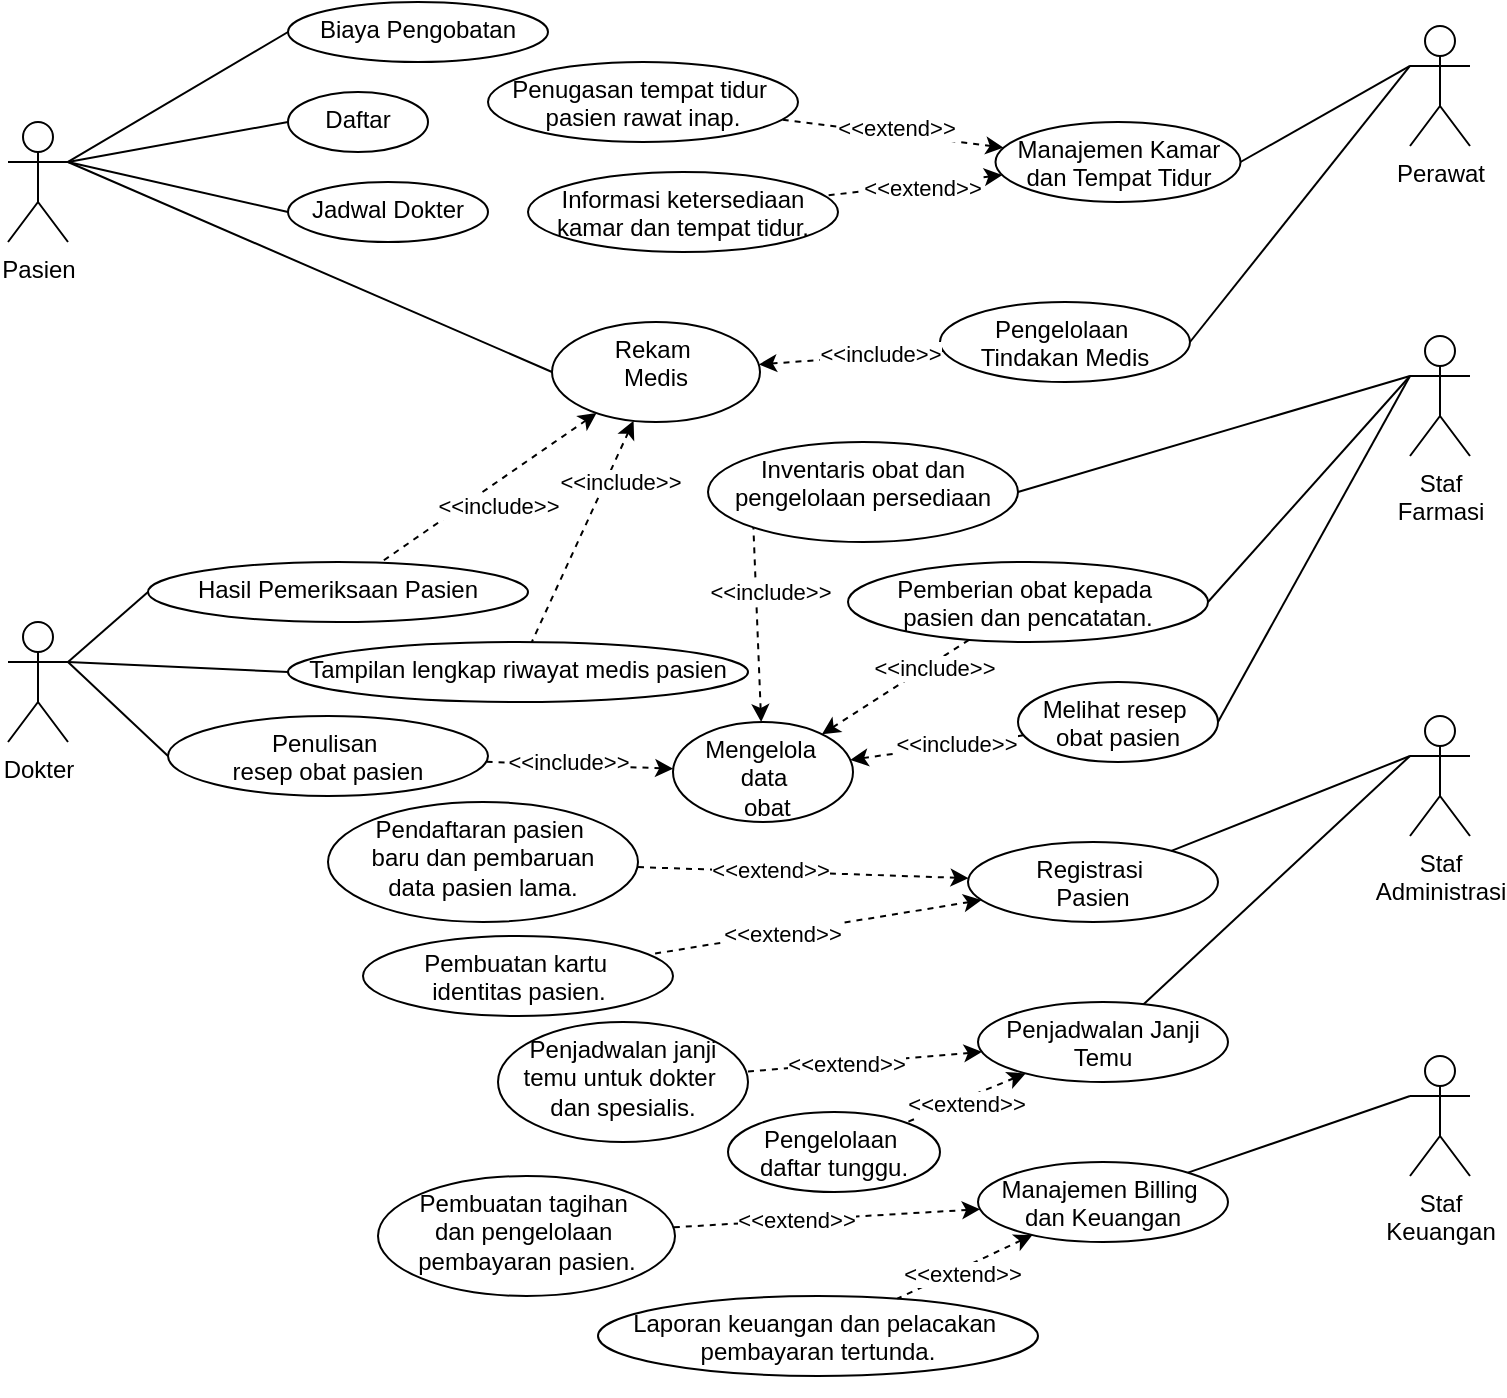 <mxfile>
    <diagram id="4DjcE3TNSECqQmiv6cZa" name="Page-1">
        <mxGraphModel dx="746" dy="563" grid="1" gridSize="10" guides="1" tooltips="1" connect="1" arrows="1" fold="1" page="1" pageScale="1" pageWidth="850" pageHeight="1100" math="0" shadow="0">
            <root>
                <mxCell id="0"/>
                <mxCell id="1" parent="0"/>
                <mxCell id="2" value="" style="rounded=0;orthogonalLoop=1;jettySize=auto;html=1;endArrow=none;endFill=0;entryX=0;entryY=0.5;entryDx=0;entryDy=0;" edge="1" parent="1" target="4">
                    <mxGeometry relative="1" as="geometry">
                        <mxPoint x="75" y="89" as="sourcePoint"/>
                    </mxGeometry>
                </mxCell>
                <mxCell id="3" value="Pasien" style="shape=umlActor;verticalLabelPosition=bottom;verticalAlign=top;html=1;outlineConnect=0;" vertex="1" parent="1">
                    <mxGeometry x="45" y="69" width="30" height="60" as="geometry"/>
                </mxCell>
                <mxCell id="4" value="Daftar" style="ellipse;whiteSpace=wrap;html=1;verticalAlign=top;" vertex="1" parent="1">
                    <mxGeometry x="185" y="54" width="70" height="30" as="geometry"/>
                </mxCell>
                <mxCell id="5" value="Jadwal Dokter" style="ellipse;whiteSpace=wrap;html=1;verticalAlign=top;" vertex="1" parent="1">
                    <mxGeometry x="185" y="99" width="100" height="30" as="geometry"/>
                </mxCell>
                <mxCell id="6" value="" style="rounded=0;orthogonalLoop=1;jettySize=auto;html=1;endArrow=none;endFill=0;entryX=0;entryY=0.5;entryDx=0;entryDy=0;exitX=1;exitY=0.333;exitDx=0;exitDy=0;exitPerimeter=0;" edge="1" parent="1" source="3" target="5">
                    <mxGeometry relative="1" as="geometry">
                        <mxPoint x="85" y="105" as="sourcePoint"/>
                        <mxPoint x="195" y="74" as="targetPoint"/>
                    </mxGeometry>
                </mxCell>
                <mxCell id="7" value="Biaya Pengobatan" style="ellipse;whiteSpace=wrap;html=1;verticalAlign=top;" vertex="1" parent="1">
                    <mxGeometry x="185" y="9" width="130" height="30" as="geometry"/>
                </mxCell>
                <mxCell id="8" value="Rekam&amp;nbsp;&lt;div&gt;Medis&lt;/div&gt;" style="ellipse;whiteSpace=wrap;html=1;verticalAlign=top;" vertex="1" parent="1">
                    <mxGeometry x="317" y="169" width="104" height="50" as="geometry"/>
                </mxCell>
                <mxCell id="9" value="" style="rounded=0;orthogonalLoop=1;jettySize=auto;html=1;endArrow=none;endFill=0;entryX=0;entryY=0.5;entryDx=0;entryDy=0;exitX=1;exitY=0.333;exitDx=0;exitDy=0;exitPerimeter=0;" edge="1" parent="1" source="3" target="7">
                    <mxGeometry relative="1" as="geometry">
                        <mxPoint x="85" y="111" as="sourcePoint"/>
                        <mxPoint x="195" y="124" as="targetPoint"/>
                    </mxGeometry>
                </mxCell>
                <mxCell id="10" value="" style="rounded=0;orthogonalLoop=1;jettySize=auto;html=1;endArrow=none;endFill=0;entryX=0;entryY=0.5;entryDx=0;entryDy=0;exitX=1;exitY=0.333;exitDx=0;exitDy=0;exitPerimeter=0;" edge="1" parent="1" source="3" target="8">
                    <mxGeometry relative="1" as="geometry">
                        <mxPoint x="95" y="121" as="sourcePoint"/>
                        <mxPoint x="205" y="134" as="targetPoint"/>
                    </mxGeometry>
                </mxCell>
                <mxCell id="11" value="Dokter" style="shape=umlActor;verticalLabelPosition=bottom;verticalAlign=top;html=1;outlineConnect=0;" vertex="1" parent="1">
                    <mxGeometry x="45" y="319" width="30" height="60" as="geometry"/>
                </mxCell>
                <mxCell id="12" value="" style="rounded=0;orthogonalLoop=1;jettySize=auto;html=1;endArrow=none;endFill=0;entryX=1;entryY=0.333;entryDx=0;entryDy=0;entryPerimeter=0;exitX=0;exitY=0.5;exitDx=0;exitDy=0;" edge="1" parent="1" source="20" target="11">
                    <mxGeometry relative="1" as="geometry">
                        <mxPoint x="85" y="105" as="sourcePoint"/>
                        <mxPoint x="195" y="74" as="targetPoint"/>
                    </mxGeometry>
                </mxCell>
                <mxCell id="13" value="Mengelola&amp;nbsp;&lt;div&gt;data&lt;/div&gt;&lt;div&gt;&amp;nbsp;obat&lt;/div&gt;" style="ellipse;whiteSpace=wrap;html=1;verticalAlign=top;" vertex="1" parent="1">
                    <mxGeometry x="377.5" y="369" width="90" height="50" as="geometry"/>
                </mxCell>
                <mxCell id="14" value="" style="rounded=0;orthogonalLoop=1;jettySize=auto;html=1;endArrow=none;endFill=0;entryX=1;entryY=0.333;entryDx=0;entryDy=0;entryPerimeter=0;exitX=0;exitY=0.5;exitDx=0;exitDy=0;" edge="1" parent="1" source="28" target="11">
                    <mxGeometry relative="1" as="geometry">
                        <mxPoint x="350" y="274" as="sourcePoint"/>
                        <mxPoint x="675" y="164" as="targetPoint"/>
                    </mxGeometry>
                </mxCell>
                <mxCell id="15" value="Perawat" style="shape=umlActor;verticalLabelPosition=bottom;verticalAlign=top;html=1;outlineConnect=0;" vertex="1" parent="1">
                    <mxGeometry x="746" y="21" width="30" height="60" as="geometry"/>
                </mxCell>
                <mxCell id="16" value="" style="rounded=0;orthogonalLoop=1;jettySize=auto;html=1;endArrow=none;endFill=0;entryX=0;entryY=0.333;entryDx=0;entryDy=0;entryPerimeter=0;exitX=1;exitY=0.5;exitDx=0;exitDy=0;" edge="1" parent="1" source="17" target="15">
                    <mxGeometry relative="1" as="geometry">
                        <mxPoint x="217" y="234" as="sourcePoint"/>
                        <mxPoint x="85" y="349" as="targetPoint"/>
                    </mxGeometry>
                </mxCell>
                <mxCell id="17" value="Pengelolaan&amp;nbsp;&lt;div&gt;Tindakan Medis&lt;/div&gt;" style="ellipse;whiteSpace=wrap;html=1;verticalAlign=top;" vertex="1" parent="1">
                    <mxGeometry x="511" y="159" width="125" height="40" as="geometry"/>
                </mxCell>
                <mxCell id="18" value="" style="rounded=0;orthogonalLoop=1;jettySize=auto;html=1;endArrow=none;endFill=0;startArrow=classic;startFill=1;dashed=1;" edge="1" parent="1" source="8" target="17">
                    <mxGeometry relative="1" as="geometry">
                        <mxPoint x="350" y="274" as="sourcePoint"/>
                        <mxPoint x="605" y="114" as="targetPoint"/>
                    </mxGeometry>
                </mxCell>
                <mxCell id="19" value="&amp;lt;&amp;lt;include&amp;gt;&amp;gt;" style="edgeLabel;html=1;align=center;verticalAlign=middle;resizable=0;points=[];" vertex="1" connectable="0" parent="18">
                    <mxGeometry x="0.305" y="1" relative="1" as="geometry">
                        <mxPoint as="offset"/>
                    </mxGeometry>
                </mxCell>
                <mxCell id="20" value="Hasil Pemeriksaan Pasien" style="ellipse;whiteSpace=wrap;html=1;verticalAlign=top;" vertex="1" parent="1">
                    <mxGeometry x="115" y="289" width="190" height="30" as="geometry"/>
                </mxCell>
                <mxCell id="21" value="" style="rounded=0;orthogonalLoop=1;jettySize=auto;html=1;endArrow=none;endFill=0;startArrow=classic;startFill=1;dashed=1;" edge="1" parent="1" source="8" target="20">
                    <mxGeometry relative="1" as="geometry">
                        <mxPoint x="300" y="210" as="sourcePoint"/>
                        <mxPoint x="464" y="126" as="targetPoint"/>
                    </mxGeometry>
                </mxCell>
                <mxCell id="22" value="&amp;lt;&amp;lt;include&amp;gt;&amp;gt;" style="edgeLabel;html=1;align=center;verticalAlign=middle;resizable=0;points=[];" vertex="1" connectable="0" parent="21">
                    <mxGeometry x="0.305" y="1" relative="1" as="geometry">
                        <mxPoint x="21" y="-4" as="offset"/>
                    </mxGeometry>
                </mxCell>
                <mxCell id="23" value="Tampilan lengkap riwayat medis pasien" style="ellipse;whiteSpace=wrap;html=1;verticalAlign=top;" vertex="1" parent="1">
                    <mxGeometry x="185" y="329" width="230" height="30" as="geometry"/>
                </mxCell>
                <mxCell id="24" value="" style="rounded=0;orthogonalLoop=1;jettySize=auto;html=1;endArrow=none;endFill=0;startArrow=classic;startFill=1;dashed=1;" edge="1" parent="1" source="8" target="23">
                    <mxGeometry relative="1" as="geometry">
                        <mxPoint x="285" y="284" as="sourcePoint"/>
                        <mxPoint x="262" y="329" as="targetPoint"/>
                    </mxGeometry>
                </mxCell>
                <mxCell id="25" value="&amp;lt;&amp;lt;include&amp;gt;&amp;gt;" style="edgeLabel;html=1;align=center;verticalAlign=middle;resizable=0;points=[];" vertex="1" connectable="0" parent="24">
                    <mxGeometry x="0.305" y="1" relative="1" as="geometry">
                        <mxPoint x="25" y="-42" as="offset"/>
                    </mxGeometry>
                </mxCell>
                <mxCell id="26" value="" style="rounded=0;orthogonalLoop=1;jettySize=auto;html=1;endArrow=none;endFill=0;exitX=0;exitY=0.5;exitDx=0;exitDy=0;entryX=1;entryY=0.333;entryDx=0;entryDy=0;entryPerimeter=0;" edge="1" parent="1" source="23" target="11">
                    <mxGeometry relative="1" as="geometry">
                        <mxPoint x="125" y="314" as="sourcePoint"/>
                        <mxPoint x="85" y="349" as="targetPoint"/>
                    </mxGeometry>
                </mxCell>
                <mxCell id="27" value="" style="rounded=0;orthogonalLoop=1;jettySize=auto;html=1;endArrow=none;endFill=0;entryX=0;entryY=0.333;entryDx=0;entryDy=0;entryPerimeter=0;exitX=1;exitY=0.5;exitDx=0;exitDy=0;" edge="1" parent="1" source="34" target="33">
                    <mxGeometry relative="1" as="geometry">
                        <mxPoint x="559" y="112" as="sourcePoint"/>
                        <mxPoint x="605" y="114" as="targetPoint"/>
                    </mxGeometry>
                </mxCell>
                <mxCell id="28" value="Penulisan&amp;nbsp;&lt;div&gt;&lt;span style=&quot;background-color: initial;&quot;&gt;resep obat pasien&lt;/span&gt;&lt;/div&gt;" style="ellipse;whiteSpace=wrap;html=1;verticalAlign=top;" vertex="1" parent="1">
                    <mxGeometry x="125" y="366" width="160" height="40" as="geometry"/>
                </mxCell>
                <mxCell id="29" value="" style="rounded=0;orthogonalLoop=1;jettySize=auto;html=1;endArrow=none;endFill=0;startArrow=classic;startFill=1;dashed=1;" edge="1" parent="1" source="13" target="28">
                    <mxGeometry relative="1" as="geometry">
                        <mxPoint x="371" y="239" as="sourcePoint"/>
                        <mxPoint x="318" y="339" as="targetPoint"/>
                    </mxGeometry>
                </mxCell>
                <mxCell id="30" value="&amp;lt;&amp;lt;include&amp;gt;&amp;gt;" style="edgeLabel;html=1;align=center;verticalAlign=middle;resizable=0;points=[];" vertex="1" connectable="0" parent="29">
                    <mxGeometry x="0.305" y="1" relative="1" as="geometry">
                        <mxPoint x="8" y="-2" as="offset"/>
                    </mxGeometry>
                </mxCell>
                <mxCell id="31" value="Manajemen Kamar&lt;div&gt;&lt;div&gt;dan Tempat Tidur&lt;/div&gt;&lt;/div&gt;" style="ellipse;whiteSpace=wrap;html=1;verticalAlign=top;" vertex="1" parent="1">
                    <mxGeometry x="538.75" y="69" width="122.5" height="40" as="geometry"/>
                </mxCell>
                <mxCell id="32" value="" style="rounded=0;orthogonalLoop=1;jettySize=auto;html=1;endArrow=none;endFill=0;entryX=0;entryY=0.333;entryDx=0;entryDy=0;entryPerimeter=0;exitX=1;exitY=0.5;exitDx=0;exitDy=0;" edge="1" parent="1" source="31" target="15">
                    <mxGeometry relative="1" as="geometry">
                        <mxPoint x="559" y="112" as="sourcePoint"/>
                        <mxPoint x="605" y="114" as="targetPoint"/>
                    </mxGeometry>
                </mxCell>
                <mxCell id="33" value="Staf&lt;br&gt;Farmasi" style="shape=umlActor;verticalLabelPosition=bottom;verticalAlign=top;html=1;outlineConnect=0;" vertex="1" parent="1">
                    <mxGeometry x="746" y="176" width="30" height="60" as="geometry"/>
                </mxCell>
                <mxCell id="34" value="Inventaris obat dan&lt;div&gt;pengelolaan persediaan&lt;/div&gt;" style="ellipse;whiteSpace=wrap;html=1;verticalAlign=top;" vertex="1" parent="1">
                    <mxGeometry x="395" y="229" width="155" height="50" as="geometry"/>
                </mxCell>
                <mxCell id="35" value="Pemberian obat kepada&amp;nbsp;&lt;div&gt;pasien dan pencatatan.&lt;/div&gt;" style="ellipse;whiteSpace=wrap;html=1;verticalAlign=top;" vertex="1" parent="1">
                    <mxGeometry x="465" y="289" width="180" height="40" as="geometry"/>
                </mxCell>
                <mxCell id="36" value="" style="rounded=0;orthogonalLoop=1;jettySize=auto;html=1;endArrow=none;endFill=0;entryX=0;entryY=0.333;entryDx=0;entryDy=0;entryPerimeter=0;exitX=1;exitY=0.5;exitDx=0;exitDy=0;" edge="1" parent="1" source="35" target="33">
                    <mxGeometry relative="1" as="geometry">
                        <mxPoint x="630" y="244" as="sourcePoint"/>
                        <mxPoint x="735" y="269" as="targetPoint"/>
                    </mxGeometry>
                </mxCell>
                <mxCell id="37" value="" style="rounded=0;orthogonalLoop=1;jettySize=auto;html=1;endArrow=none;endFill=0;startArrow=classic;startFill=1;dashed=1;entryX=0;entryY=1;entryDx=0;entryDy=0;" edge="1" parent="1" source="13" target="34">
                    <mxGeometry relative="1" as="geometry">
                        <mxPoint x="405" y="410" as="sourcePoint"/>
                        <mxPoint x="288" y="400" as="targetPoint"/>
                    </mxGeometry>
                </mxCell>
                <mxCell id="38" value="&amp;lt;&amp;lt;include&amp;gt;&amp;gt;" style="edgeLabel;html=1;align=center;verticalAlign=middle;resizable=0;points=[];" vertex="1" connectable="0" parent="37">
                    <mxGeometry x="0.305" y="1" relative="1" as="geometry">
                        <mxPoint x="8" y="-2" as="offset"/>
                    </mxGeometry>
                </mxCell>
                <mxCell id="39" value="" style="rounded=0;orthogonalLoop=1;jettySize=auto;html=1;endArrow=none;endFill=0;startArrow=classic;startFill=1;dashed=1;" edge="1" parent="1" source="13" target="35">
                    <mxGeometry relative="1" as="geometry">
                        <mxPoint x="415" y="420" as="sourcePoint"/>
                        <mxPoint x="298" y="410" as="targetPoint"/>
                    </mxGeometry>
                </mxCell>
                <mxCell id="40" value="&amp;lt;&amp;lt;include&amp;gt;&amp;gt;" style="edgeLabel;html=1;align=center;verticalAlign=middle;resizable=0;points=[];" vertex="1" connectable="0" parent="39">
                    <mxGeometry x="0.305" y="1" relative="1" as="geometry">
                        <mxPoint x="8" y="-2" as="offset"/>
                    </mxGeometry>
                </mxCell>
                <mxCell id="41" value="Staf&lt;div&gt;Administrasi&lt;/div&gt;" style="shape=umlActor;verticalLabelPosition=bottom;verticalAlign=top;html=1;outlineConnect=0;" vertex="1" parent="1">
                    <mxGeometry x="746" y="366" width="30" height="60" as="geometry"/>
                </mxCell>
                <mxCell id="42" value="Registrasi&amp;nbsp;&lt;div&gt;Pasien&lt;/div&gt;" style="ellipse;whiteSpace=wrap;html=1;verticalAlign=top;" vertex="1" parent="1">
                    <mxGeometry x="525" y="429" width="125" height="40" as="geometry"/>
                </mxCell>
                <mxCell id="43" value="" style="rounded=0;orthogonalLoop=1;jettySize=auto;html=1;endArrow=none;endFill=0;startArrow=classic;startFill=1;dashed=1;" edge="1" parent="1" source="42" target="45">
                    <mxGeometry relative="1" as="geometry">
                        <mxPoint x="475" y="393" as="sourcePoint"/>
                        <mxPoint x="383.18" y="477.317" as="targetPoint"/>
                    </mxGeometry>
                </mxCell>
                <mxCell id="44" value="&amp;lt;&amp;lt;extend&amp;gt;&amp;gt;" style="edgeLabel;html=1;align=center;verticalAlign=middle;resizable=0;points=[];" vertex="1" connectable="0" parent="43">
                    <mxGeometry x="0.305" y="1" relative="1" as="geometry">
                        <mxPoint x="8" y="-2" as="offset"/>
                    </mxGeometry>
                </mxCell>
                <mxCell id="45" value="Pendaftaran pasien&amp;nbsp;&lt;div&gt;baru dan pembaruan&lt;/div&gt;&lt;div&gt;data pasien lama.&lt;/div&gt;" style="ellipse;whiteSpace=wrap;html=1;verticalAlign=top;" vertex="1" parent="1">
                    <mxGeometry x="205" y="409" width="155" height="60" as="geometry"/>
                </mxCell>
                <mxCell id="46" value="Pembuatan kartu&amp;nbsp;&lt;div&gt;identitas pasien.&lt;/div&gt;" style="ellipse;whiteSpace=wrap;html=1;verticalAlign=top;" vertex="1" parent="1">
                    <mxGeometry x="222.5" y="476" width="155" height="40" as="geometry"/>
                </mxCell>
                <mxCell id="47" value="" style="rounded=0;orthogonalLoop=1;jettySize=auto;html=1;endArrow=none;endFill=0;startArrow=classic;startFill=1;dashed=1;" edge="1" parent="1" source="42" target="46">
                    <mxGeometry relative="1" as="geometry">
                        <mxPoint x="539" y="466" as="sourcePoint"/>
                        <mxPoint x="436" y="480" as="targetPoint"/>
                    </mxGeometry>
                </mxCell>
                <mxCell id="48" value="&amp;lt;&amp;lt;extend&amp;gt;&amp;gt;" style="edgeLabel;html=1;align=center;verticalAlign=middle;resizable=0;points=[];" vertex="1" connectable="0" parent="47">
                    <mxGeometry x="0.305" y="1" relative="1" as="geometry">
                        <mxPoint x="8" y="-2" as="offset"/>
                    </mxGeometry>
                </mxCell>
                <mxCell id="49" value="" style="endArrow=none;html=1;rounded=0;entryX=0;entryY=0.333;entryDx=0;entryDy=0;entryPerimeter=0;" edge="1" parent="1" source="42" target="41">
                    <mxGeometry width="50" height="50" relative="1" as="geometry">
                        <mxPoint x="535" y="439" as="sourcePoint"/>
                        <mxPoint x="585" y="389" as="targetPoint"/>
                    </mxGeometry>
                </mxCell>
                <mxCell id="50" value="Penjadwalan Janji Temu" style="ellipse;whiteSpace=wrap;html=1;verticalAlign=top;" vertex="1" parent="1">
                    <mxGeometry x="530" y="509" width="125" height="40" as="geometry"/>
                </mxCell>
                <mxCell id="51" value="" style="endArrow=none;html=1;rounded=0;entryX=0;entryY=0.333;entryDx=0;entryDy=0;entryPerimeter=0;" edge="1" parent="1" source="50" target="41">
                    <mxGeometry width="50" height="50" relative="1" as="geometry">
                        <mxPoint x="660" y="459" as="sourcePoint"/>
                        <mxPoint x="695" y="459" as="targetPoint"/>
                    </mxGeometry>
                </mxCell>
                <mxCell id="52" value="Penjadwalan janji temu untuk dokter&amp;nbsp;&lt;div&gt;dan spesialis.&lt;/div&gt;" style="ellipse;whiteSpace=wrap;html=1;verticalAlign=top;" vertex="1" parent="1">
                    <mxGeometry x="290" y="519" width="125" height="60" as="geometry"/>
                </mxCell>
                <mxCell id="53" value="" style="rounded=0;orthogonalLoop=1;jettySize=auto;html=1;endArrow=none;endFill=0;startArrow=classic;startFill=1;dashed=1;" edge="1" parent="1" source="50" target="52">
                    <mxGeometry relative="1" as="geometry">
                        <mxPoint x="539" y="466" as="sourcePoint"/>
                        <mxPoint x="436" y="480" as="targetPoint"/>
                    </mxGeometry>
                </mxCell>
                <mxCell id="54" value="&amp;lt;&amp;lt;extend&amp;gt;&amp;gt;" style="edgeLabel;html=1;align=center;verticalAlign=middle;resizable=0;points=[];" vertex="1" connectable="0" parent="53">
                    <mxGeometry x="0.305" y="1" relative="1" as="geometry">
                        <mxPoint x="8" y="-2" as="offset"/>
                    </mxGeometry>
                </mxCell>
                <mxCell id="55" value="Pengelolaan&amp;nbsp;&lt;div&gt;daftar tunggu.&lt;br&gt;&lt;/div&gt;" style="ellipse;whiteSpace=wrap;html=1;verticalAlign=top;" vertex="1" parent="1">
                    <mxGeometry x="405" y="564" width="106" height="40" as="geometry"/>
                </mxCell>
                <mxCell id="56" value="" style="rounded=0;orthogonalLoop=1;jettySize=auto;html=1;endArrow=none;endFill=0;startArrow=classic;startFill=1;dashed=1;" edge="1" parent="1" source="50" target="55">
                    <mxGeometry relative="1" as="geometry">
                        <mxPoint x="542" y="544" as="sourcePoint"/>
                        <mxPoint x="424" y="554" as="targetPoint"/>
                    </mxGeometry>
                </mxCell>
                <mxCell id="57" value="&amp;lt;&amp;lt;extend&amp;gt;&amp;gt;" style="edgeLabel;html=1;align=center;verticalAlign=middle;resizable=0;points=[];" vertex="1" connectable="0" parent="56">
                    <mxGeometry x="0.305" y="1" relative="1" as="geometry">
                        <mxPoint x="8" y="-2" as="offset"/>
                    </mxGeometry>
                </mxCell>
                <mxCell id="58" value="Staf&lt;div&gt;Keuangan&lt;/div&gt;" style="shape=umlActor;verticalLabelPosition=bottom;verticalAlign=top;html=1;outlineConnect=0;" vertex="1" parent="1">
                    <mxGeometry x="746" y="536" width="30" height="60" as="geometry"/>
                </mxCell>
                <mxCell id="59" value="Manajemen Billing&amp;nbsp;&lt;div&gt;dan Keuangan&lt;/div&gt;" style="ellipse;whiteSpace=wrap;html=1;verticalAlign=top;" vertex="1" parent="1">
                    <mxGeometry x="530" y="589" width="125" height="40" as="geometry"/>
                </mxCell>
                <mxCell id="60" value="" style="endArrow=none;html=1;rounded=0;entryX=0;entryY=0.333;entryDx=0;entryDy=0;entryPerimeter=0;" edge="1" parent="1" source="59" target="58">
                    <mxGeometry width="50" height="50" relative="1" as="geometry">
                        <mxPoint x="624" y="520" as="sourcePoint"/>
                        <mxPoint x="695" y="459" as="targetPoint"/>
                    </mxGeometry>
                </mxCell>
                <mxCell id="61" value="Pembuatan tagihan&amp;nbsp;&lt;div&gt;dan pengelolaan&amp;nbsp;&lt;div&gt;pembayaran pasien.&lt;br&gt;&lt;/div&gt;&lt;/div&gt;" style="ellipse;whiteSpace=wrap;html=1;verticalAlign=top;" vertex="1" parent="1">
                    <mxGeometry x="230" y="596" width="148.5" height="60" as="geometry"/>
                </mxCell>
                <mxCell id="62" value="" style="rounded=0;orthogonalLoop=1;jettySize=auto;html=1;endArrow=none;endFill=0;startArrow=classic;startFill=1;dashed=1;" edge="1" parent="1" source="59" target="61">
                    <mxGeometry relative="1" as="geometry">
                        <mxPoint x="542" y="544" as="sourcePoint"/>
                        <mxPoint x="424" y="554" as="targetPoint"/>
                    </mxGeometry>
                </mxCell>
                <mxCell id="63" value="&amp;lt;&amp;lt;extend&amp;gt;&amp;gt;" style="edgeLabel;html=1;align=center;verticalAlign=middle;resizable=0;points=[];" vertex="1" connectable="0" parent="62">
                    <mxGeometry x="0.305" y="1" relative="1" as="geometry">
                        <mxPoint x="8" y="-2" as="offset"/>
                    </mxGeometry>
                </mxCell>
                <mxCell id="64" value="&lt;div&gt;Laporan keuangan&amp;nbsp;&lt;span style=&quot;background-color: initial;&quot;&gt;dan pelacakan&amp;nbsp;&lt;/span&gt;&lt;/div&gt;&lt;div&gt;pembayaran tertunda.&lt;br&gt;&lt;br&gt;&lt;/div&gt;" style="ellipse;whiteSpace=wrap;html=1;verticalAlign=top;" vertex="1" parent="1">
                    <mxGeometry x="340" y="656" width="220" height="40" as="geometry"/>
                </mxCell>
                <mxCell id="65" value="" style="rounded=0;orthogonalLoop=1;jettySize=auto;html=1;endArrow=none;endFill=0;startArrow=classic;startFill=1;dashed=1;" edge="1" parent="1" source="59" target="64">
                    <mxGeometry relative="1" as="geometry">
                        <mxPoint x="532" y="654" as="sourcePoint"/>
                        <mxPoint x="429" y="663" as="targetPoint"/>
                    </mxGeometry>
                </mxCell>
                <mxCell id="66" value="&amp;lt;&amp;lt;extend&amp;gt;&amp;gt;" style="edgeLabel;html=1;align=center;verticalAlign=middle;resizable=0;points=[];" vertex="1" connectable="0" parent="65">
                    <mxGeometry x="0.305" y="1" relative="1" as="geometry">
                        <mxPoint x="8" y="-2" as="offset"/>
                    </mxGeometry>
                </mxCell>
                <mxCell id="67" value="Melihat resep&amp;nbsp;&lt;div&gt;obat pasien&lt;/div&gt;" style="ellipse;whiteSpace=wrap;html=1;verticalAlign=top;" vertex="1" parent="1">
                    <mxGeometry x="550" y="349" width="100" height="40" as="geometry"/>
                </mxCell>
                <mxCell id="68" value="" style="rounded=0;orthogonalLoop=1;jettySize=auto;html=1;endArrow=none;endFill=0;entryX=0;entryY=0.333;entryDx=0;entryDy=0;entryPerimeter=0;exitX=1;exitY=0.5;exitDx=0;exitDy=0;" edge="1" parent="1" source="67" target="33">
                    <mxGeometry relative="1" as="geometry">
                        <mxPoint x="655" y="319" as="sourcePoint"/>
                        <mxPoint x="695" y="269" as="targetPoint"/>
                    </mxGeometry>
                </mxCell>
                <mxCell id="69" value="" style="rounded=0;orthogonalLoop=1;jettySize=auto;html=1;endArrow=none;endFill=0;startArrow=classic;startFill=1;dashed=1;" edge="1" parent="1" source="13" target="67">
                    <mxGeometry relative="1" as="geometry">
                        <mxPoint x="405" y="410" as="sourcePoint"/>
                        <mxPoint x="288" y="400" as="targetPoint"/>
                    </mxGeometry>
                </mxCell>
                <mxCell id="70" value="&amp;lt;&amp;lt;include&amp;gt;&amp;gt;" style="edgeLabel;html=1;align=center;verticalAlign=middle;resizable=0;points=[];" vertex="1" connectable="0" parent="69">
                    <mxGeometry x="0.305" y="1" relative="1" as="geometry">
                        <mxPoint x="-4" y="1" as="offset"/>
                    </mxGeometry>
                </mxCell>
                <mxCell id="71" value="Informasi ketersediaan&lt;div&gt;kamar dan tempat tidur.&lt;/div&gt;" style="ellipse;whiteSpace=wrap;html=1;verticalAlign=top;" vertex="1" parent="1">
                    <mxGeometry x="305" y="94" width="155" height="40" as="geometry"/>
                </mxCell>
                <mxCell id="72" value="" style="rounded=0;orthogonalLoop=1;jettySize=auto;html=1;endArrow=none;endFill=0;startArrow=classic;startFill=1;dashed=1;" edge="1" parent="1" source="31" target="71">
                    <mxGeometry relative="1" as="geometry">
                        <mxPoint x="672" y="-17" as="sourcePoint"/>
                        <mxPoint x="545" y="9" as="targetPoint"/>
                    </mxGeometry>
                </mxCell>
                <mxCell id="73" value="&amp;lt;&amp;lt;extend&amp;gt;&amp;gt;" style="edgeLabel;html=1;align=center;verticalAlign=middle;resizable=0;points=[];" vertex="1" connectable="0" parent="72">
                    <mxGeometry x="0.305" y="1" relative="1" as="geometry">
                        <mxPoint x="18" y="-2" as="offset"/>
                    </mxGeometry>
                </mxCell>
                <mxCell id="74" value="Penugasan tempat tidur&amp;nbsp;&lt;div&gt;pasien rawat inap.&lt;/div&gt;" style="ellipse;whiteSpace=wrap;html=1;verticalAlign=top;" vertex="1" parent="1">
                    <mxGeometry x="285" y="39" width="155" height="40" as="geometry"/>
                </mxCell>
                <mxCell id="75" value="" style="rounded=0;orthogonalLoop=1;jettySize=auto;html=1;endArrow=none;endFill=0;startArrow=classic;startFill=1;dashed=1;" edge="1" parent="1" source="31" target="74">
                    <mxGeometry relative="1" as="geometry">
                        <mxPoint x="576" y="81" as="sourcePoint"/>
                        <mxPoint x="450" y="111" as="targetPoint"/>
                    </mxGeometry>
                </mxCell>
                <mxCell id="76" value="&amp;lt;&amp;lt;extend&amp;gt;&amp;gt;" style="edgeLabel;html=1;align=center;verticalAlign=middle;resizable=0;points=[];" vertex="1" connectable="0" parent="75">
                    <mxGeometry x="0.305" y="1" relative="1" as="geometry">
                        <mxPoint x="18" y="-2" as="offset"/>
                    </mxGeometry>
                </mxCell>
            </root>
        </mxGraphModel>
    </diagram>
</mxfile>
